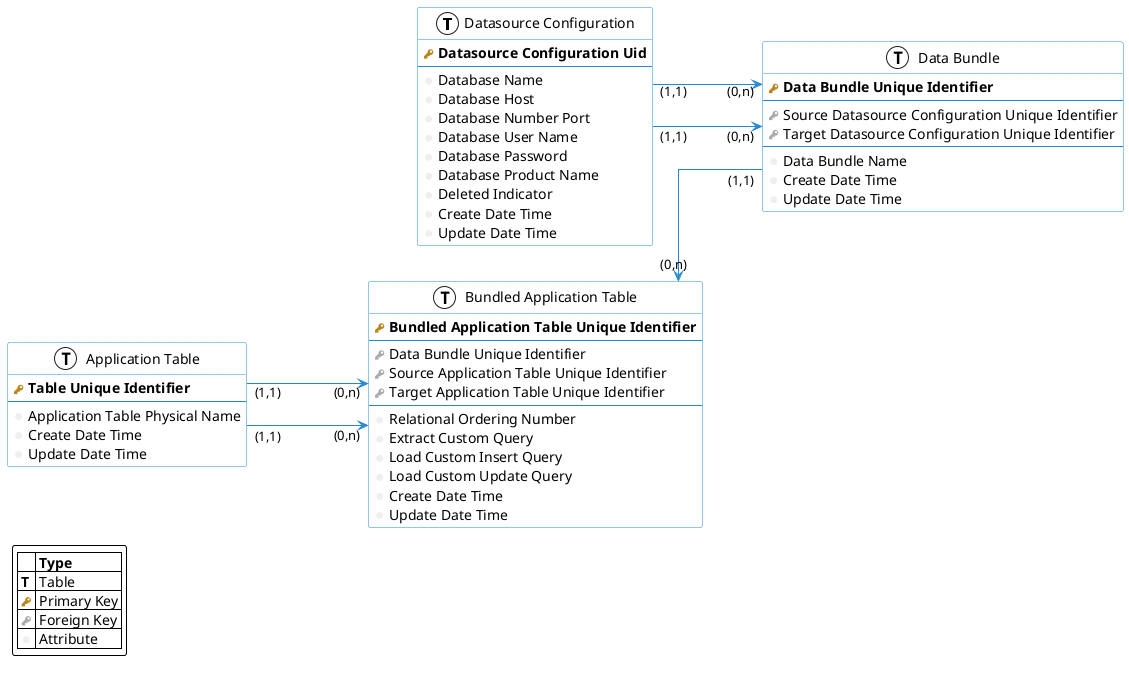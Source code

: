 @startuml
left to right direction
skinparam roundcorner 5
skinparam linetype ortho
skinparam shadowing false
skinparam handwritten false
skinparam class {
    BackgroundColor white
    ArrowColor #2688d4
    BorderColor #2688d4
}
skinparam legendBackgroundColor white

!define primary_key(name) <b><color:#b8861b><&key></color> name</b>
!define foreign_key(name) <color:#aaaaaa><&key></color> name
!define column(name) <color:#efefef><&media-record></color> name
!define table(logical, physical) entity "logical" as physical << (T, white) >>

'diagram title'
'title Extract Load Batch Application - Logical Model

table( Datasource Configuration, EL_DATASOURCE_CONFIGURATION ) {
  primary_key( Datasource Configuration Uid )
  --
  column( Database Name )
  column( Database Host )
  column( Database Number Port )
  column( Database User Name )
  column( Database Password )
  column( Database Product Name )
  column( Deleted Indicator )
  column( Create Date Time )
  column( Update Date Time )
}

table( Data Bundle, EL_DATA_BUNDLE ) {
  primary_key( Data Bundle Unique Identifier )
  --
  foreign_key( Source Datasource Configuration Unique Identifier )
  foreign_key( Target Datasource Configuration Unique Identifier )
  --
  column( Data Bundle Name )
  column( Create Date Time )
  column( Update Date Time )
}

table( Application Table, EL_TABLE ) {
  primary_key( Table Unique Identifier )
  --
  column( Application Table Physical Name )
  column( Create Date Time )
  column( Update Date Time )
}

table( Bundled Application Table, EL_BUNDLED_TABLES ) {
  primary_key( Bundled Application Table Unique Identifier )
  --
  foreign_key( Data Bundle Unique Identifier )
  foreign_key( Source Application Table Unique Identifier )
  foreign_key( Target Application Table Unique Identifier )
  --
  column( Relational Ordering Number )
  column( Extract Custom Query )
  column( Load Custom Insert Query)
  column( Load Custom Update Query )
  column( Create Date Time )
  column( Update Date Time )
}

EL_DATASOURCE_CONFIGURATION "(1,1)" --> "(0,n)" EL_DATA_BUNDLE
EL_DATASOURCE_CONFIGURATION "(1,1)" --> "(0,n)" EL_DATA_BUNDLE

EL_TABLE "(1,1)" ---> "(0,n)" EL_BUNDLED_TABLES
EL_TABLE "(1,1)" ---> "(0,n)" EL_BUNDLED_TABLES

EL_BUNDLED_TABLES "(0,n)" <-- "(1,1)" EL_DATA_BUNDLE

legend left
    |= |= Type |
    | <b>T</b> | Table |
    | <color:#b8861b><&key></color> | Primary Key |
    | <color:#aaaaaa><&key></color> | Foreign Key |
    | <color:#efefef><&media-record></color> | Attribute |
endlegend

@enduml
